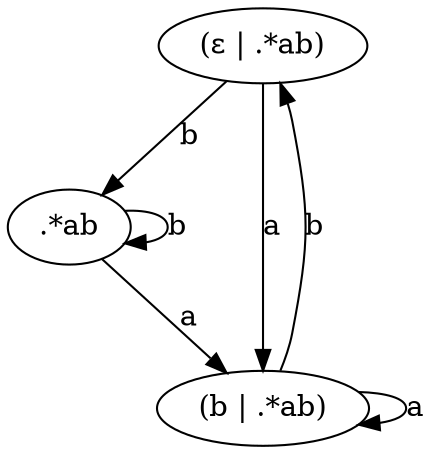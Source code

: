 digraph example {
    N2[label="(ε | .*ab)"];
    N0[label=".*ab"];
    N1[label="(b | .*ab)"];
    N1 -> N2[label="b"];
    N2 -> N0[label="b"];
    N1 -> N1[label="a"];
    N0 -> N0[label="b"];
    N0 -> N1[label="a"];
    N2 -> N1[label="a"];
}
